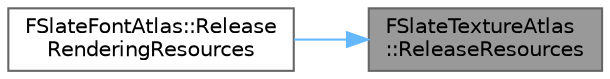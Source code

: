 digraph "FSlateTextureAtlas::ReleaseResources"
{
 // INTERACTIVE_SVG=YES
 // LATEX_PDF_SIZE
  bgcolor="transparent";
  edge [fontname=Helvetica,fontsize=10,labelfontname=Helvetica,labelfontsize=10];
  node [fontname=Helvetica,fontsize=10,shape=box,height=0.2,width=0.4];
  rankdir="RL";
  Node1 [id="Node000001",label="FSlateTextureAtlas\l::ReleaseResources",height=0.2,width=0.4,color="gray40", fillcolor="grey60", style="filled", fontcolor="black",tooltip="Releases rendering resources of this texture."];
  Node1 -> Node2 [id="edge1_Node000001_Node000002",dir="back",color="steelblue1",style="solid",tooltip=" "];
  Node2 [id="Node000002",label="FSlateFontAtlas::Release\lRenderingResources",height=0.2,width=0.4,color="grey40", fillcolor="white", style="filled",URL="$d7/d3c/classFSlateFontAtlas.html#ae8fc809ed596062e9a56768a28a4ee28",tooltip="Releases rendering resources of this texture."];
}
